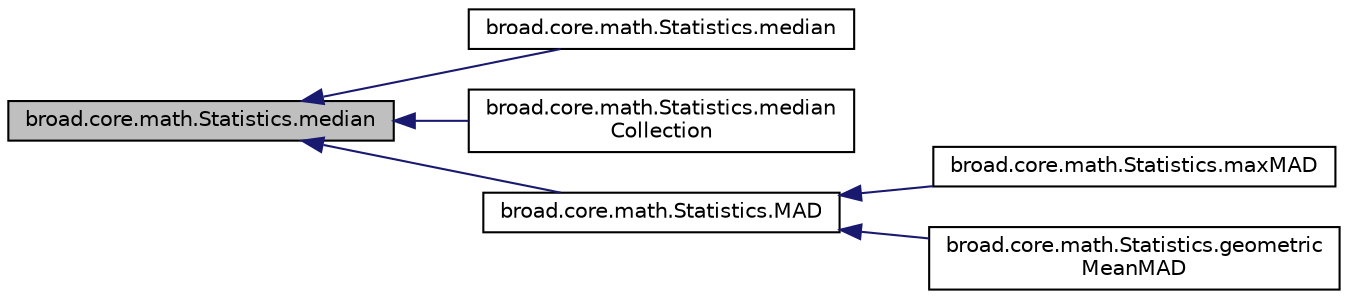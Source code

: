 digraph "broad.core.math.Statistics.median"
{
  edge [fontname="Helvetica",fontsize="10",labelfontname="Helvetica",labelfontsize="10"];
  node [fontname="Helvetica",fontsize="10",shape=record];
  rankdir="LR";
  Node1 [label="broad.core.math.Statistics.median",height=0.2,width=0.4,color="black", fillcolor="grey75", style="filled" fontcolor="black"];
  Node1 -> Node2 [dir="back",color="midnightblue",fontsize="10",style="solid"];
  Node2 [label="broad.core.math.Statistics.median",height=0.2,width=0.4,color="black", fillcolor="white", style="filled",URL="$classbroad_1_1core_1_1math_1_1_statistics.html#adb8cf9a05ac40be990320cdbd734935b"];
  Node1 -> Node3 [dir="back",color="midnightblue",fontsize="10",style="solid"];
  Node3 [label="broad.core.math.Statistics.median\lCollection",height=0.2,width=0.4,color="black", fillcolor="white", style="filled",URL="$classbroad_1_1core_1_1math_1_1_statistics.html#a1b5c105e0402bc9b1a7d70080c3bc65f"];
  Node1 -> Node4 [dir="back",color="midnightblue",fontsize="10",style="solid"];
  Node4 [label="broad.core.math.Statistics.MAD",height=0.2,width=0.4,color="black", fillcolor="white", style="filled",URL="$classbroad_1_1core_1_1math_1_1_statistics.html#aac411bc30e481714437119453e8c39b8"];
  Node4 -> Node5 [dir="back",color="midnightblue",fontsize="10",style="solid"];
  Node5 [label="broad.core.math.Statistics.maxMAD",height=0.2,width=0.4,color="black", fillcolor="white", style="filled",URL="$classbroad_1_1core_1_1math_1_1_statistics.html#a471cb6d54d7edd179ff6795b12bb8dc1"];
  Node4 -> Node6 [dir="back",color="midnightblue",fontsize="10",style="solid"];
  Node6 [label="broad.core.math.Statistics.geometric\lMeanMAD",height=0.2,width=0.4,color="black", fillcolor="white", style="filled",URL="$classbroad_1_1core_1_1math_1_1_statistics.html#a7efc9182cf4cdf0af3478207f65cb56b"];
}
